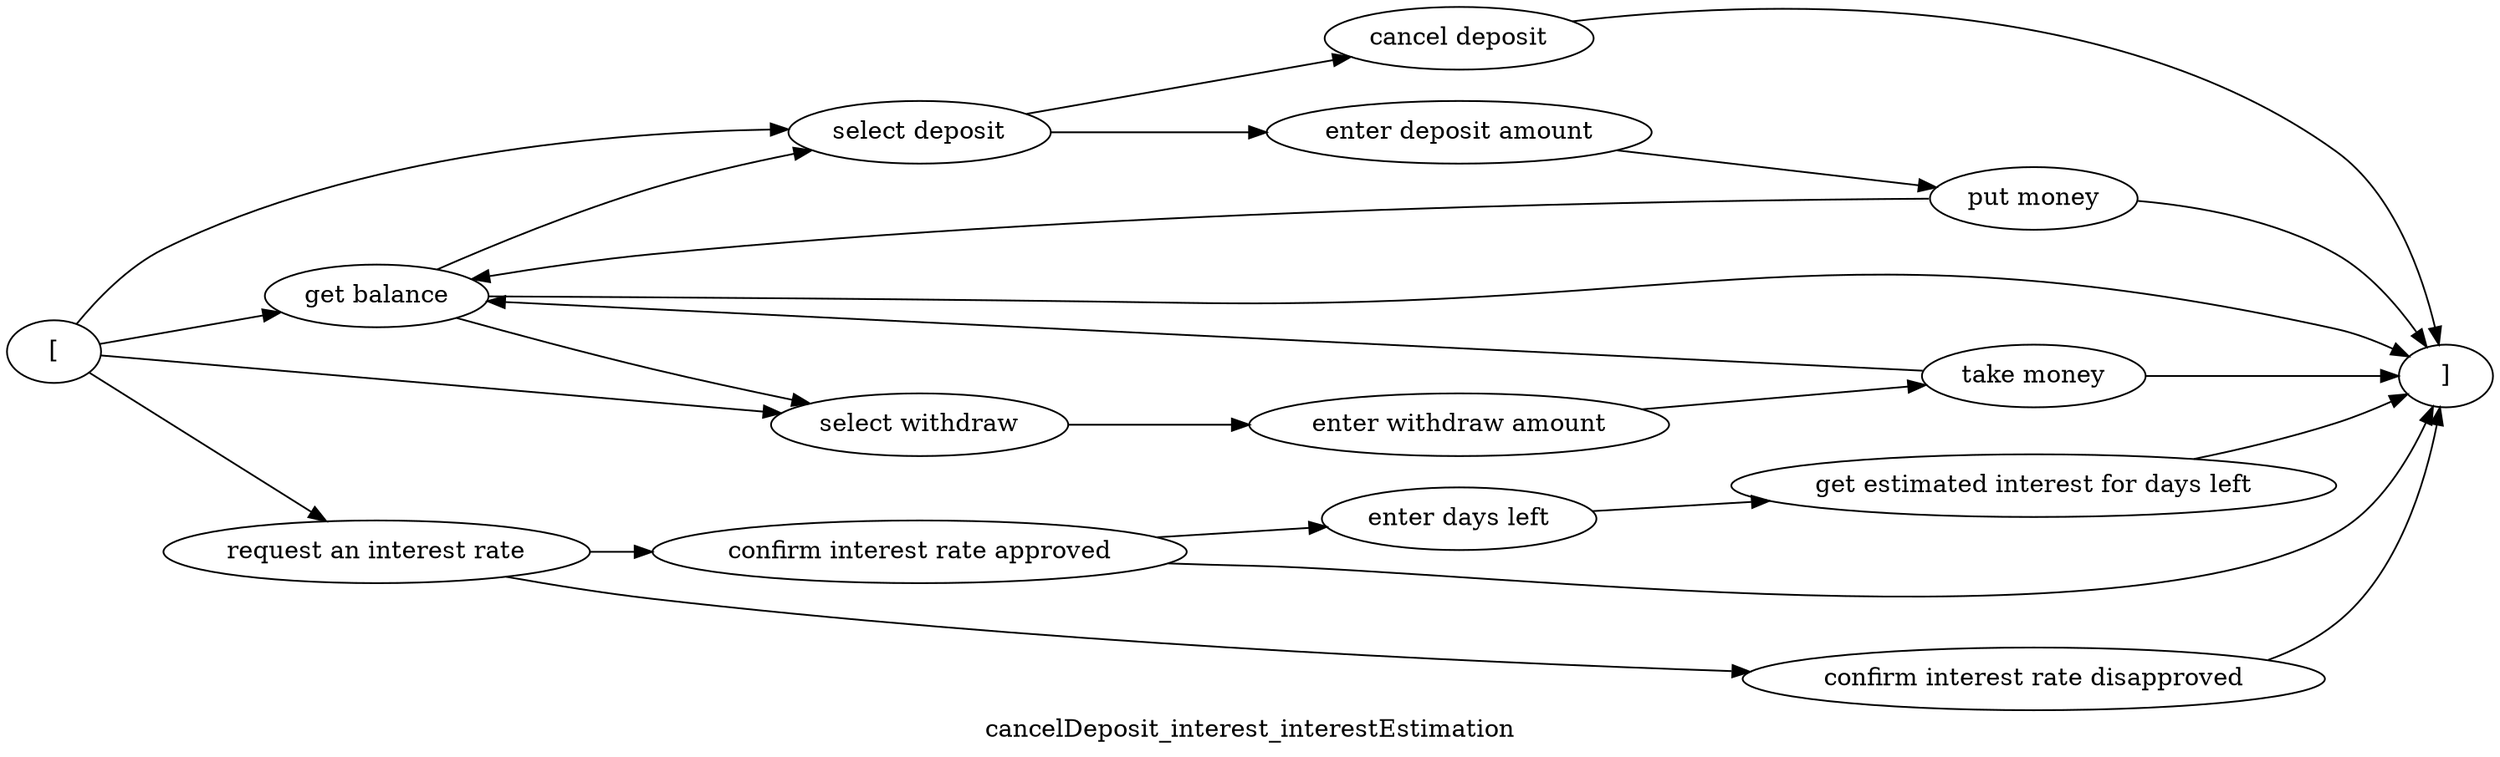 digraph G {
rankdir = LR
label = "cancelDeposit_interest_interestEstimation";
esg5_vertex2 -> esg5_vertex1;
esg5_vertex0 -> esg5_vertex2;
esg5_vertex2 -> esg5_vertex3;
esg5_vertex0 -> esg5_vertex3;
esg5_vertex3 -> esg5_vertex4;
esg5_vertex4 -> esg5_vertex5;
esg5_vertex5 -> esg5_vertex1;
esg5_vertex5 -> esg5_vertex2;
esg5_vertex2 -> esg5_vertex6;
esg5_vertex0 -> esg5_vertex6;
esg5_vertex6 -> esg5_vertex7;
esg5_vertex7 -> esg5_vertex8;
esg5_vertex8 -> esg5_vertex1;
esg5_vertex8 -> esg5_vertex2;
esg5_vertex3 -> esg5_vertex9;
esg5_vertex9 -> esg5_vertex1;
esg5_vertex0 -> esg5_vertex10;
esg5_vertex11 -> esg5_vertex1;
esg5_vertex10 -> esg5_vertex11;
esg5_vertex10 -> esg5_vertex12;
esg5_vertex12 -> esg5_vertex1;
esg5_vertex11 -> esg5_vertex13;
esg5_vertex13 -> esg5_vertex14;
esg5_vertex14 -> esg5_vertex1;
esg5_vertex2 [label = "get balance"]
esg5_vertex1 [label = "]"]
esg5_vertex0 [label = "["]
esg5_vertex3 [label = "select deposit"]
esg5_vertex4 [label = "enter deposit amount"]
esg5_vertex5 [label = "put money"]
esg5_vertex6 [label = "select withdraw"]
esg5_vertex7 [label = "enter withdraw amount"]
esg5_vertex8 [label = "take money"]
esg5_vertex9 [label = "cancel deposit"]
esg5_vertex10 [label = "request an interest rate"]
esg5_vertex11 [label = "confirm interest rate approved"]
esg5_vertex12 [label = "confirm interest rate disapproved"]
esg5_vertex13 [label = "enter days left"]
esg5_vertex14 [label = "get estimated interest for days left"]
}
